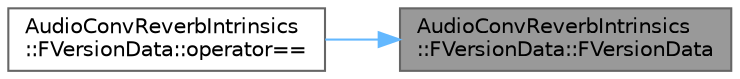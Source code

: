 digraph "AudioConvReverbIntrinsics::FVersionData::FVersionData"
{
 // INTERACTIVE_SVG=YES
 // LATEX_PDF_SIZE
  bgcolor="transparent";
  edge [fontname=Helvetica,fontsize=10,labelfontname=Helvetica,labelfontsize=10];
  node [fontname=Helvetica,fontsize=10,shape=box,height=0.2,width=0.4];
  rankdir="RL";
  Node1 [id="Node000001",label="AudioConvReverbIntrinsics\l::FVersionData::FVersionData",height=0.2,width=0.4,color="gray40", fillcolor="grey60", style="filled", fontcolor="black",tooltip=" "];
  Node1 -> Node2 [id="edge1_Node000001_Node000002",dir="back",color="steelblue1",style="solid",tooltip=" "];
  Node2 [id="Node000002",label="AudioConvReverbIntrinsics\l::FVersionData::operator==",height=0.2,width=0.4,color="grey40", fillcolor="white", style="filled",URL="$d3/ddd/structAudioConvReverbIntrinsics_1_1FVersionData.html#a95da30b96989fd12cd70523f16a74dbd",tooltip=" "];
}

